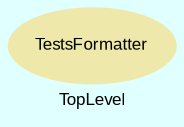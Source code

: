 digraph TopLevel {
    label = "TopLevel"
    compound = true
    fontname = Arial
    fontsize = 8
    bgcolor = lightcyan1
    node [
        color = black,
        fontname = Arial,
        fontsize = 8
    ]

    TestsFormatter [
        fontcolor = black,
        shape = ellipse,
        URL = "classes/TestsFormatter.html",
        color = palegoldenrod,
        style = filled,
        label = "TestsFormatter"
    ]

}

